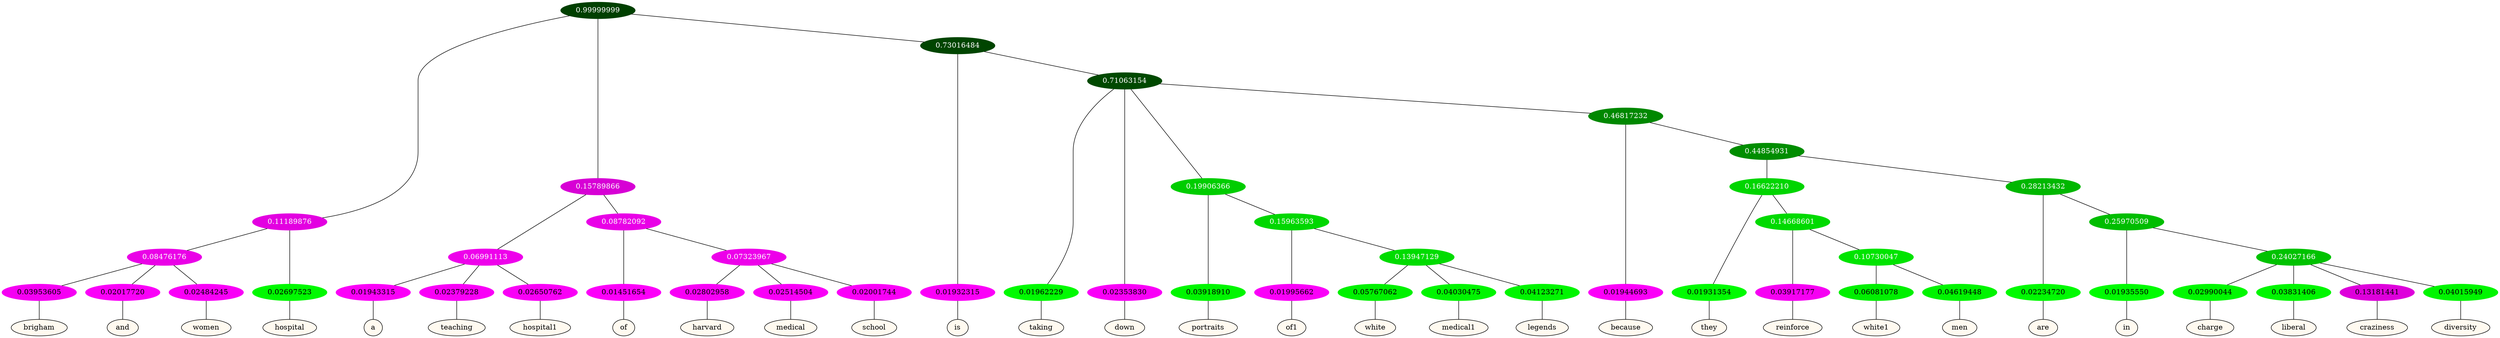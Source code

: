graph {
	node [format=png height=0.15 nodesep=0.001 ordering=out overlap=prism overlap_scaling=0.01 ranksep=0.001 ratio=0.2 style=filled width=0.15]
	{
		rank=same
		a_w_10 [label=brigham color=black fillcolor=floralwhite style="filled,solid"]
		a_w_11 [label=and color=black fillcolor=floralwhite style="filled,solid"]
		a_w_12 [label=women color=black fillcolor=floralwhite style="filled,solid"]
		a_w_5 [label=hospital color=black fillcolor=floralwhite style="filled,solid"]
		a_w_13 [label=a color=black fillcolor=floralwhite style="filled,solid"]
		a_w_14 [label=teaching color=black fillcolor=floralwhite style="filled,solid"]
		a_w_15 [label=hospital1 color=black fillcolor=floralwhite style="filled,solid"]
		a_w_16 [label=of color=black fillcolor=floralwhite style="filled,solid"]
		a_w_22 [label=harvard color=black fillcolor=floralwhite style="filled,solid"]
		a_w_23 [label=medical color=black fillcolor=floralwhite style="filled,solid"]
		a_w_24 [label=school color=black fillcolor=floralwhite style="filled,solid"]
		a_w_8 [label=is color=black fillcolor=floralwhite style="filled,solid"]
		a_w_18 [label=taking color=black fillcolor=floralwhite style="filled,solid"]
		a_w_19 [label=down color=black fillcolor=floralwhite style="filled,solid"]
		a_w_25 [label=portraits color=black fillcolor=floralwhite style="filled,solid"]
		a_w_29 [label=of1 color=black fillcolor=floralwhite style="filled,solid"]
		a_w_33 [label=white color=black fillcolor=floralwhite style="filled,solid"]
		a_w_34 [label=medical1 color=black fillcolor=floralwhite style="filled,solid"]
		a_w_35 [label=legends color=black fillcolor=floralwhite style="filled,solid"]
		a_w_27 [label=because color=black fillcolor=floralwhite style="filled,solid"]
		a_w_36 [label=they color=black fillcolor=floralwhite style="filled,solid"]
		a_w_40 [label=reinforce color=black fillcolor=floralwhite style="filled,solid"]
		a_w_44 [label=white1 color=black fillcolor=floralwhite style="filled,solid"]
		a_w_45 [label=men color=black fillcolor=floralwhite style="filled,solid"]
		a_w_38 [label=are color=black fillcolor=floralwhite style="filled,solid"]
		a_w_42 [label=in color=black fillcolor=floralwhite style="filled,solid"]
		a_w_46 [label=charge color=black fillcolor=floralwhite style="filled,solid"]
		a_w_47 [label=liberal color=black fillcolor=floralwhite style="filled,solid"]
		a_w_48 [label=craziness color=black fillcolor=floralwhite style="filled,solid"]
		a_w_49 [label=diversity color=black fillcolor=floralwhite style="filled,solid"]
	}
	a_n_10 -- a_w_10
	a_n_11 -- a_w_11
	a_n_12 -- a_w_12
	a_n_5 -- a_w_5
	a_n_13 -- a_w_13
	a_n_14 -- a_w_14
	a_n_15 -- a_w_15
	a_n_16 -- a_w_16
	a_n_22 -- a_w_22
	a_n_23 -- a_w_23
	a_n_24 -- a_w_24
	a_n_8 -- a_w_8
	a_n_18 -- a_w_18
	a_n_19 -- a_w_19
	a_n_25 -- a_w_25
	a_n_29 -- a_w_29
	a_n_33 -- a_w_33
	a_n_34 -- a_w_34
	a_n_35 -- a_w_35
	a_n_27 -- a_w_27
	a_n_36 -- a_w_36
	a_n_40 -- a_w_40
	a_n_44 -- a_w_44
	a_n_45 -- a_w_45
	a_n_38 -- a_w_38
	a_n_42 -- a_w_42
	a_n_46 -- a_w_46
	a_n_47 -- a_w_47
	a_n_48 -- a_w_48
	a_n_49 -- a_w_49
	{
		rank=same
		a_n_10 [label=0.03953605 color="0.835 1.000 0.960" fontcolor=black]
		a_n_11 [label=0.02017720 color="0.835 1.000 0.980" fontcolor=black]
		a_n_12 [label=0.02484245 color="0.835 1.000 0.975" fontcolor=black]
		a_n_5 [label=0.02697523 color="0.334 1.000 0.973" fontcolor=black]
		a_n_13 [label=0.01943315 color="0.835 1.000 0.981" fontcolor=black]
		a_n_14 [label=0.02379228 color="0.835 1.000 0.976" fontcolor=black]
		a_n_15 [label=0.02650762 color="0.835 1.000 0.973" fontcolor=black]
		a_n_16 [label=0.01451654 color="0.835 1.000 0.985" fontcolor=black]
		a_n_22 [label=0.02802958 color="0.835 1.000 0.972" fontcolor=black]
		a_n_23 [label=0.02514504 color="0.835 1.000 0.975" fontcolor=black]
		a_n_24 [label=0.02001744 color="0.835 1.000 0.980" fontcolor=black]
		a_n_8 [label=0.01932315 color="0.835 1.000 0.981" fontcolor=black]
		a_n_18 [label=0.01962229 color="0.334 1.000 0.980" fontcolor=black]
		a_n_19 [label=0.02353830 color="0.835 1.000 0.976" fontcolor=black]
		a_n_25 [label=0.03918910 color="0.334 1.000 0.961" fontcolor=black]
		a_n_29 [label=0.01995662 color="0.835 1.000 0.980" fontcolor=black]
		a_n_33 [label=0.05767062 color="0.334 1.000 0.942" fontcolor=black]
		a_n_34 [label=0.04030475 color="0.334 1.000 0.960" fontcolor=black]
		a_n_35 [label=0.04123271 color="0.334 1.000 0.959" fontcolor=black]
		a_n_27 [label=0.01944693 color="0.835 1.000 0.981" fontcolor=black]
		a_n_36 [label=0.01931354 color="0.334 1.000 0.981" fontcolor=black]
		a_n_40 [label=0.03917177 color="0.835 1.000 0.961" fontcolor=black]
		a_n_44 [label=0.06081078 color="0.334 1.000 0.939" fontcolor=black]
		a_n_45 [label=0.04619448 color="0.334 1.000 0.954" fontcolor=black]
		a_n_38 [label=0.02234720 color="0.334 1.000 0.978" fontcolor=black]
		a_n_42 [label=0.01935550 color="0.334 1.000 0.981" fontcolor=black]
		a_n_46 [label=0.02990044 color="0.334 1.000 0.970" fontcolor=black]
		a_n_47 [label=0.03831406 color="0.334 1.000 0.962" fontcolor=black]
		a_n_48 [label=0.13181441 color="0.835 1.000 0.868" fontcolor=black]
		a_n_49 [label=0.04015949 color="0.334 1.000 0.960" fontcolor=black]
	}
	a_n_0 [label=0.99999999 color="0.334 1.000 0.250" fontcolor=grey99]
	a_n_1 [label=0.11189876 color="0.835 1.000 0.888" fontcolor=grey99]
	a_n_0 -- a_n_1
	a_n_2 [label=0.15789866 color="0.835 1.000 0.842" fontcolor=grey99]
	a_n_0 -- a_n_2
	a_n_3 [label=0.73016484 color="0.334 1.000 0.270" fontcolor=grey99]
	a_n_0 -- a_n_3
	a_n_4 [label=0.08476176 color="0.835 1.000 0.915" fontcolor=grey99]
	a_n_1 -- a_n_4
	a_n_1 -- a_n_5
	a_n_6 [label=0.06991113 color="0.835 1.000 0.930" fontcolor=grey99]
	a_n_2 -- a_n_6
	a_n_7 [label=0.08782092 color="0.835 1.000 0.912" fontcolor=grey99]
	a_n_2 -- a_n_7
	a_n_3 -- a_n_8
	a_n_9 [label=0.71063154 color="0.334 1.000 0.289" fontcolor=grey99]
	a_n_3 -- a_n_9
	a_n_4 -- a_n_10
	a_n_4 -- a_n_11
	a_n_4 -- a_n_12
	a_n_6 -- a_n_13
	a_n_6 -- a_n_14
	a_n_6 -- a_n_15
	a_n_7 -- a_n_16
	a_n_17 [label=0.07323967 color="0.835 1.000 0.927" fontcolor=grey99]
	a_n_7 -- a_n_17
	a_n_9 -- a_n_18
	a_n_9 -- a_n_19
	a_n_20 [label=0.19906366 color="0.334 1.000 0.801" fontcolor=grey99]
	a_n_9 -- a_n_20
	a_n_21 [label=0.46817232 color="0.334 1.000 0.532" fontcolor=grey99]
	a_n_9 -- a_n_21
	a_n_17 -- a_n_22
	a_n_17 -- a_n_23
	a_n_17 -- a_n_24
	a_n_20 -- a_n_25
	a_n_26 [label=0.15963593 color="0.334 1.000 0.840" fontcolor=grey99]
	a_n_20 -- a_n_26
	a_n_21 -- a_n_27
	a_n_28 [label=0.44854931 color="0.334 1.000 0.551" fontcolor=grey99]
	a_n_21 -- a_n_28
	a_n_26 -- a_n_29
	a_n_30 [label=0.13947129 color="0.334 1.000 0.861" fontcolor=grey99]
	a_n_26 -- a_n_30
	a_n_31 [label=0.16622210 color="0.334 1.000 0.834" fontcolor=grey99]
	a_n_28 -- a_n_31
	a_n_32 [label=0.28213432 color="0.334 1.000 0.718" fontcolor=grey99]
	a_n_28 -- a_n_32
	a_n_30 -- a_n_33
	a_n_30 -- a_n_34
	a_n_30 -- a_n_35
	a_n_31 -- a_n_36
	a_n_37 [label=0.14668601 color="0.334 1.000 0.853" fontcolor=grey99]
	a_n_31 -- a_n_37
	a_n_32 -- a_n_38
	a_n_39 [label=0.25970509 color="0.334 1.000 0.740" fontcolor=grey99]
	a_n_32 -- a_n_39
	a_n_37 -- a_n_40
	a_n_41 [label=0.10730047 color="0.334 1.000 0.893" fontcolor=grey99]
	a_n_37 -- a_n_41
	a_n_39 -- a_n_42
	a_n_43 [label=0.24027166 color="0.334 1.000 0.760" fontcolor=grey99]
	a_n_39 -- a_n_43
	a_n_41 -- a_n_44
	a_n_41 -- a_n_45
	a_n_43 -- a_n_46
	a_n_43 -- a_n_47
	a_n_43 -- a_n_48
	a_n_43 -- a_n_49
}
